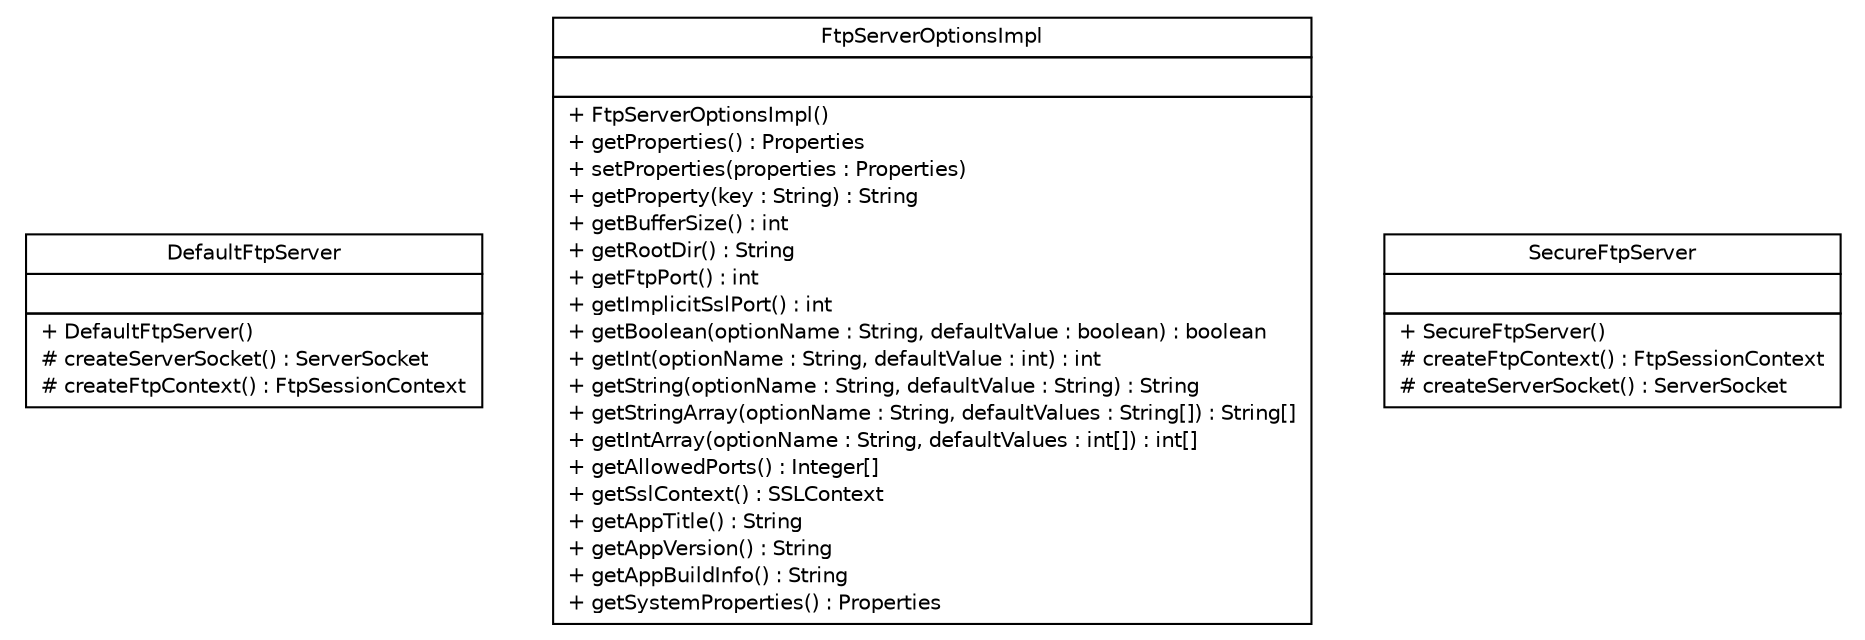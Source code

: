 #!/usr/local/bin/dot
#
# Class diagram 
# Generated by UMLGraph version 5.1 (http://www.umlgraph.org/)
#

digraph G {
	edge [fontname="Helvetica",fontsize=10,labelfontname="Helvetica",labelfontsize=10];
	node [fontname="Helvetica",fontsize=10,shape=plaintext];
	nodesep=0.25;
	ranksep=0.5;
	// com.apporiented.hermesftp.server.impl.DefaultFtpServer
	c0 [label=<<table title="com.apporiented.hermesftp.server.impl.DefaultFtpServer" border="0" cellborder="1" cellspacing="0" cellpadding="2" port="p" href="./DefaultFtpServer.html">
		<tr><td><table border="0" cellspacing="0" cellpadding="1">
<tr><td align="center" balign="center"> DefaultFtpServer </td></tr>
		</table></td></tr>
		<tr><td><table border="0" cellspacing="0" cellpadding="1">
<tr><td align="left" balign="left">  </td></tr>
		</table></td></tr>
		<tr><td><table border="0" cellspacing="0" cellpadding="1">
<tr><td align="left" balign="left"> + DefaultFtpServer() </td></tr>
<tr><td align="left" balign="left"> # createServerSocket() : ServerSocket </td></tr>
<tr><td align="left" balign="left"> # createFtpContext() : FtpSessionContext </td></tr>
		</table></td></tr>
		</table>>, fontname="Helvetica", fontcolor="black", fontsize=10.0];
	// com.apporiented.hermesftp.server.impl.FtpServerOptionsImpl
	c1 [label=<<table title="com.apporiented.hermesftp.server.impl.FtpServerOptionsImpl" border="0" cellborder="1" cellspacing="0" cellpadding="2" port="p" href="./FtpServerOptionsImpl.html">
		<tr><td><table border="0" cellspacing="0" cellpadding="1">
<tr><td align="center" balign="center"> FtpServerOptionsImpl </td></tr>
		</table></td></tr>
		<tr><td><table border="0" cellspacing="0" cellpadding="1">
<tr><td align="left" balign="left">  </td></tr>
		</table></td></tr>
		<tr><td><table border="0" cellspacing="0" cellpadding="1">
<tr><td align="left" balign="left"> + FtpServerOptionsImpl() </td></tr>
<tr><td align="left" balign="left"> + getProperties() : Properties </td></tr>
<tr><td align="left" balign="left"> + setProperties(properties : Properties) </td></tr>
<tr><td align="left" balign="left"> + getProperty(key : String) : String </td></tr>
<tr><td align="left" balign="left"> + getBufferSize() : int </td></tr>
<tr><td align="left" balign="left"> + getRootDir() : String </td></tr>
<tr><td align="left" balign="left"> + getFtpPort() : int </td></tr>
<tr><td align="left" balign="left"> + getImplicitSslPort() : int </td></tr>
<tr><td align="left" balign="left"> + getBoolean(optionName : String, defaultValue : boolean) : boolean </td></tr>
<tr><td align="left" balign="left"> + getInt(optionName : String, defaultValue : int) : int </td></tr>
<tr><td align="left" balign="left"> + getString(optionName : String, defaultValue : String) : String </td></tr>
<tr><td align="left" balign="left"> + getStringArray(optionName : String, defaultValues : String[]) : String[] </td></tr>
<tr><td align="left" balign="left"> + getIntArray(optionName : String, defaultValues : int[]) : int[] </td></tr>
<tr><td align="left" balign="left"> + getAllowedPorts() : Integer[] </td></tr>
<tr><td align="left" balign="left"> + getSslContext() : SSLContext </td></tr>
<tr><td align="left" balign="left"> + getAppTitle() : String </td></tr>
<tr><td align="left" balign="left"> + getAppVersion() : String </td></tr>
<tr><td align="left" balign="left"> + getAppBuildInfo() : String </td></tr>
<tr><td align="left" balign="left"> + getSystemProperties() : Properties </td></tr>
		</table></td></tr>
		</table>>, fontname="Helvetica", fontcolor="black", fontsize=10.0];
	// com.apporiented.hermesftp.server.impl.SecureFtpServer
	c2 [label=<<table title="com.apporiented.hermesftp.server.impl.SecureFtpServer" border="0" cellborder="1" cellspacing="0" cellpadding="2" port="p" href="./SecureFtpServer.html">
		<tr><td><table border="0" cellspacing="0" cellpadding="1">
<tr><td align="center" balign="center"> SecureFtpServer </td></tr>
		</table></td></tr>
		<tr><td><table border="0" cellspacing="0" cellpadding="1">
<tr><td align="left" balign="left">  </td></tr>
		</table></td></tr>
		<tr><td><table border="0" cellspacing="0" cellpadding="1">
<tr><td align="left" balign="left"> + SecureFtpServer() </td></tr>
<tr><td align="left" balign="left"> # createFtpContext() : FtpSessionContext </td></tr>
<tr><td align="left" balign="left"> # createServerSocket() : ServerSocket </td></tr>
		</table></td></tr>
		</table>>, fontname="Helvetica", fontcolor="black", fontsize=10.0];
}

